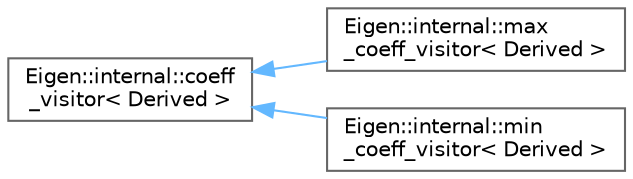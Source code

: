 digraph "类继承关系图"
{
 // LATEX_PDF_SIZE
  bgcolor="transparent";
  edge [fontname=Helvetica,fontsize=10,labelfontname=Helvetica,labelfontsize=10];
  node [fontname=Helvetica,fontsize=10,shape=box,height=0.2,width=0.4];
  rankdir="LR";
  Node0 [id="Node000000",label="Eigen::internal::coeff\l_visitor\< Derived \>",height=0.2,width=0.4,color="grey40", fillcolor="white", style="filled",URL="$struct_eigen_1_1internal_1_1coeff__visitor.html",tooltip=" "];
  Node0 -> Node1 [id="edge4238_Node000000_Node000001",dir="back",color="steelblue1",style="solid",tooltip=" "];
  Node1 [id="Node000001",label="Eigen::internal::max\l_coeff_visitor\< Derived \>",height=0.2,width=0.4,color="grey40", fillcolor="white", style="filled",URL="$struct_eigen_1_1internal_1_1max__coeff__visitor.html",tooltip=" "];
  Node0 -> Node2 [id="edge4239_Node000000_Node000002",dir="back",color="steelblue1",style="solid",tooltip=" "];
  Node2 [id="Node000002",label="Eigen::internal::min\l_coeff_visitor\< Derived \>",height=0.2,width=0.4,color="grey40", fillcolor="white", style="filled",URL="$struct_eigen_1_1internal_1_1min__coeff__visitor.html",tooltip=" "];
}
